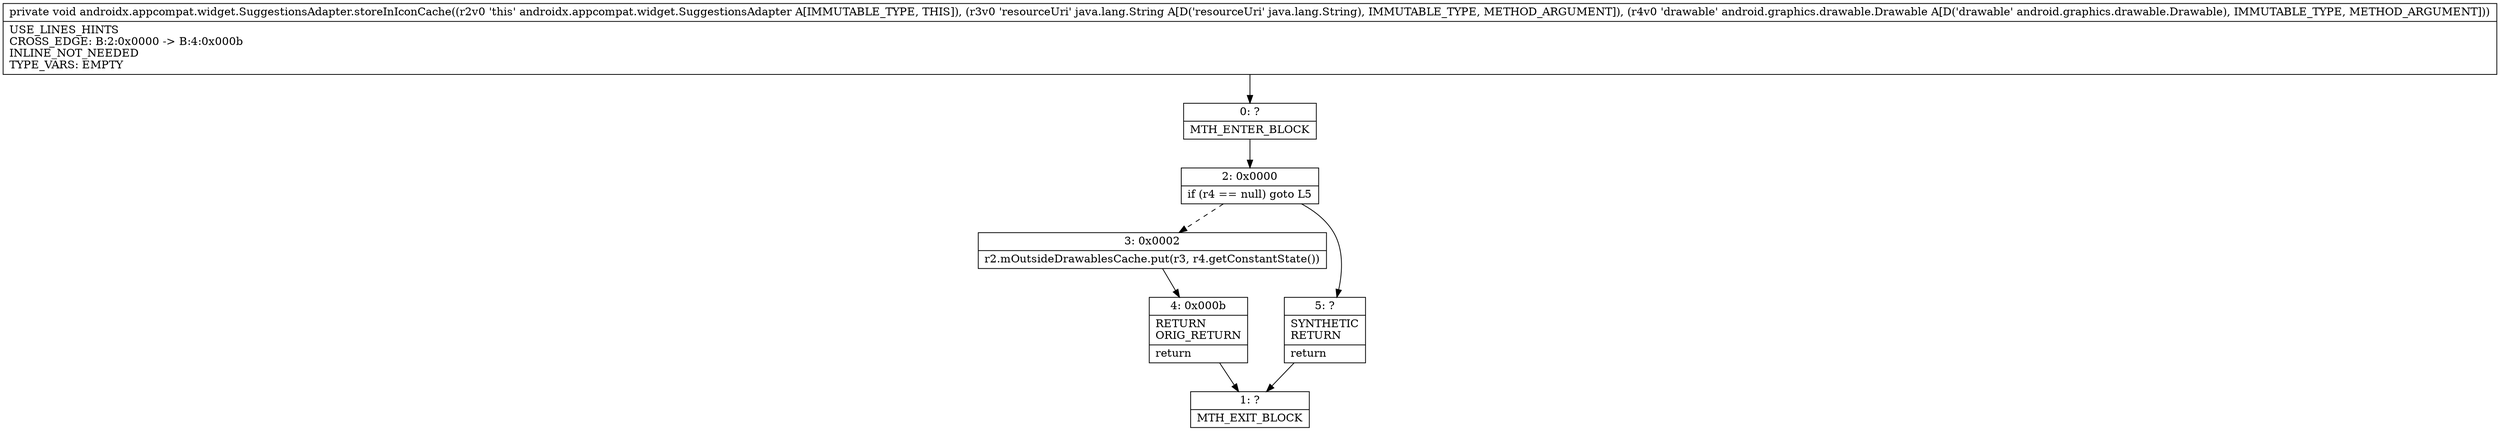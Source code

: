 digraph "CFG forandroidx.appcompat.widget.SuggestionsAdapter.storeInIconCache(Ljava\/lang\/String;Landroid\/graphics\/drawable\/Drawable;)V" {
Node_0 [shape=record,label="{0\:\ ?|MTH_ENTER_BLOCK\l}"];
Node_2 [shape=record,label="{2\:\ 0x0000|if (r4 == null) goto L5\l}"];
Node_3 [shape=record,label="{3\:\ 0x0002|r2.mOutsideDrawablesCache.put(r3, r4.getConstantState())\l}"];
Node_4 [shape=record,label="{4\:\ 0x000b|RETURN\lORIG_RETURN\l|return\l}"];
Node_1 [shape=record,label="{1\:\ ?|MTH_EXIT_BLOCK\l}"];
Node_5 [shape=record,label="{5\:\ ?|SYNTHETIC\lRETURN\l|return\l}"];
MethodNode[shape=record,label="{private void androidx.appcompat.widget.SuggestionsAdapter.storeInIconCache((r2v0 'this' androidx.appcompat.widget.SuggestionsAdapter A[IMMUTABLE_TYPE, THIS]), (r3v0 'resourceUri' java.lang.String A[D('resourceUri' java.lang.String), IMMUTABLE_TYPE, METHOD_ARGUMENT]), (r4v0 'drawable' android.graphics.drawable.Drawable A[D('drawable' android.graphics.drawable.Drawable), IMMUTABLE_TYPE, METHOD_ARGUMENT]))  | USE_LINES_HINTS\lCROSS_EDGE: B:2:0x0000 \-\> B:4:0x000b\lINLINE_NOT_NEEDED\lTYPE_VARS: EMPTY\l}"];
MethodNode -> Node_0;Node_0 -> Node_2;
Node_2 -> Node_3[style=dashed];
Node_2 -> Node_5;
Node_3 -> Node_4;
Node_4 -> Node_1;
Node_5 -> Node_1;
}

